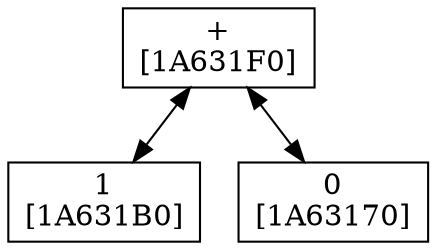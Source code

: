 digraph Tree
{
	node[shape = polygon]; edge[dir=both];
	"+
[1A631F0]"->"1
[1A631B0]"
	"+
[1A631F0]"->"0
[1A63170]"
}